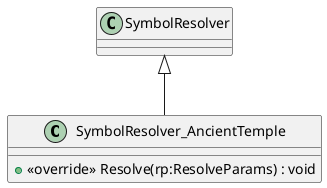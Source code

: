 @startuml
class SymbolResolver_AncientTemple {
    + <<override>> Resolve(rp:ResolveParams) : void
}
SymbolResolver <|-- SymbolResolver_AncientTemple
@enduml
